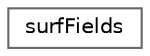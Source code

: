 digraph "Graphical Class Hierarchy"
{
 // LATEX_PDF_SIZE
  bgcolor="transparent";
  edge [fontname=Helvetica,fontsize=10,labelfontname=Helvetica,labelfontsize=10];
  node [fontname=Helvetica,fontsize=10,shape=box,height=0.2,width=0.4];
  rankdir="LR";
  Node0 [id="Node000000",label="surfFields",height=0.2,width=0.4,color="grey40", fillcolor="white", style="filled",URL="$classFoam_1_1surfFields.html",tooltip="Fields for surfMesh."];
}
